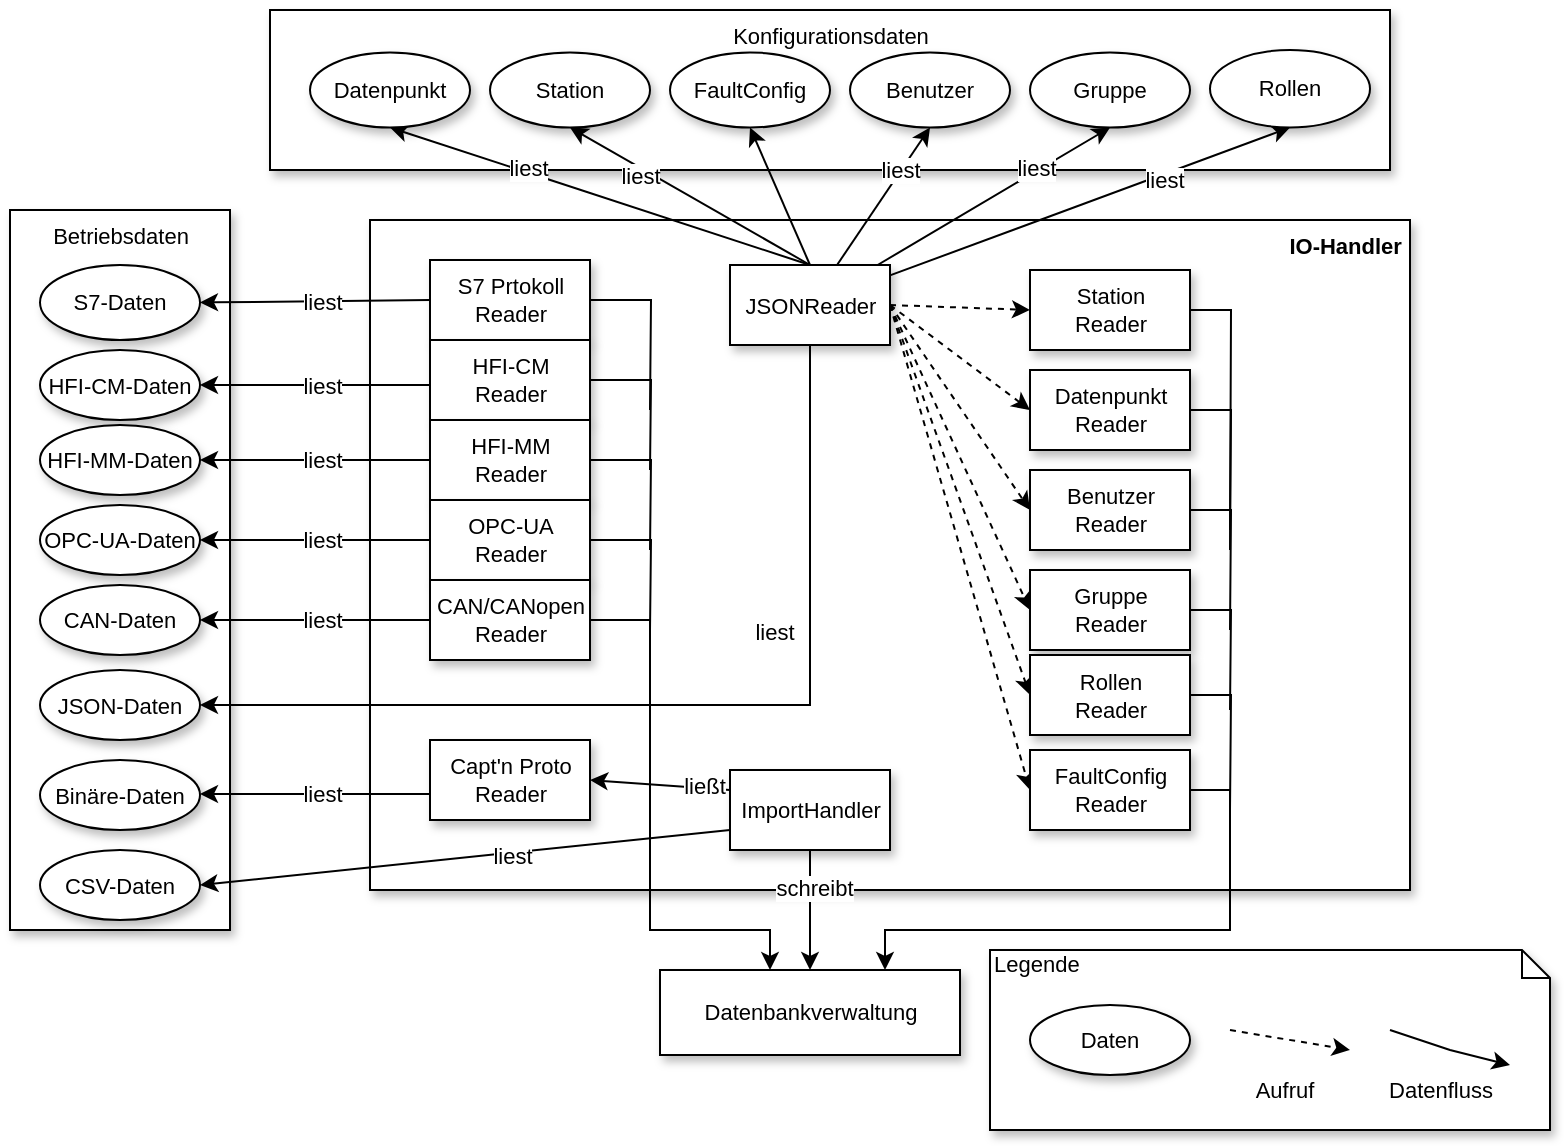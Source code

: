 <mxfile version="12.9.3" type="device"><diagram id="gGS0EcKA_PiiXpzGVIpx" name="Page-1"><mxGraphModel dx="925" dy="1768" grid="1" gridSize="10" guides="1" tooltips="1" connect="1" arrows="1" fold="1" page="1" pageScale="1" pageWidth="827" pageHeight="1169" math="0" shadow="0"><root><mxCell id="0"/><mxCell id="1" parent="0"/><mxCell id="ZG7Kt78gA4XBBryK7ZXF-133" value="Konfigurationsdaten" style="html=1;rounded=0;shadow=1;gradientColor=none;fontSize=11;align=center;verticalAlign=top;" vertex="1" parent="1"><mxGeometry x="280" y="-20" width="560" height="80" as="geometry"/></mxCell><mxCell id="ZG7Kt78gA4XBBryK7ZXF-105" value="Betriebsdaten" style="html=1;rounded=0;shadow=1;gradientColor=none;fontSize=11;align=center;verticalAlign=top;" vertex="1" parent="1"><mxGeometry x="150" y="80" width="110" height="360" as="geometry"/></mxCell><mxCell id="ZG7Kt78gA4XBBryK7ZXF-94" value="&lt;div align=&quot;right&quot;&gt;&lt;b&gt;IO-Handler&amp;nbsp; &lt;br&gt;&lt;/b&gt;&lt;/div&gt;" style="html=1;fontSize=11;align=right;verticalAlign=top;gradientColor=none;rounded=0;shadow=1;" vertex="1" parent="1"><mxGeometry x="330" y="85" width="520" height="335" as="geometry"/></mxCell><mxCell id="ZG7Kt78gA4XBBryK7ZXF-104" style="edgeStyle=none;rounded=0;orthogonalLoop=1;jettySize=auto;html=1;exitX=0;exitY=0.5;exitDx=0;exitDy=0;startArrow=none;startFill=0;endArrow=classic;endFill=1;fontSize=11;entryX=1;entryY=0.5;entryDx=0;entryDy=0;" edge="1" parent="1" source="ZG7Kt78gA4XBBryK7ZXF-95" target="ZG7Kt78gA4XBBryK7ZXF-106"><mxGeometry relative="1" as="geometry"><mxPoint x="260" y="125" as="targetPoint"/></mxGeometry></mxCell><mxCell id="ZG7Kt78gA4XBBryK7ZXF-107" value="liest" style="text;html=1;align=center;verticalAlign=middle;resizable=0;points=[];labelBackgroundColor=#ffffff;fontSize=11;" vertex="1" connectable="0" parent="ZG7Kt78gA4XBBryK7ZXF-104"><mxGeometry x="-0.4" y="2" relative="1" as="geometry"><mxPoint x="-20" y="-2" as="offset"/></mxGeometry></mxCell><mxCell id="ZG7Kt78gA4XBBryK7ZXF-203" style="edgeStyle=orthogonalEdgeStyle;rounded=0;orthogonalLoop=1;jettySize=auto;html=1;exitX=1;exitY=0.5;exitDx=0;exitDy=0;startArrow=none;startFill=0;endArrow=none;endFill=0;fontSize=11;" edge="1" parent="1" source="ZG7Kt78gA4XBBryK7ZXF-95"><mxGeometry relative="1" as="geometry"><mxPoint x="470" y="180" as="targetPoint"/></mxGeometry></mxCell><mxCell id="ZG7Kt78gA4XBBryK7ZXF-95" value="&lt;div&gt;S7 Prtokoll&lt;/div&gt;&lt;div&gt;Reader&lt;/div&gt;" style="html=1;rounded=0;shadow=1;gradientColor=none;fontSize=11;align=center;" vertex="1" parent="1"><mxGeometry x="360" y="105" width="80" height="40" as="geometry"/></mxCell><mxCell id="ZG7Kt78gA4XBBryK7ZXF-202" style="edgeStyle=orthogonalEdgeStyle;rounded=0;orthogonalLoop=1;jettySize=auto;html=1;exitX=1;exitY=0.5;exitDx=0;exitDy=0;startArrow=none;startFill=0;endArrow=none;endFill=0;fontSize=11;" edge="1" parent="1" source="ZG7Kt78gA4XBBryK7ZXF-96"><mxGeometry relative="1" as="geometry"><mxPoint x="470" y="210" as="targetPoint"/></mxGeometry></mxCell><mxCell id="ZG7Kt78gA4XBBryK7ZXF-96" value="&lt;div&gt;HFI-CM&lt;br&gt;&lt;/div&gt;&lt;div&gt;Reader&lt;/div&gt;" style="html=1;rounded=0;shadow=1;gradientColor=none;fontSize=11;align=center;" vertex="1" parent="1"><mxGeometry x="360" y="145" width="80" height="40" as="geometry"/></mxCell><mxCell id="ZG7Kt78gA4XBBryK7ZXF-201" style="edgeStyle=orthogonalEdgeStyle;rounded=0;orthogonalLoop=1;jettySize=auto;html=1;exitX=1;exitY=0.5;exitDx=0;exitDy=0;startArrow=none;startFill=0;endArrow=none;endFill=0;fontSize=11;" edge="1" parent="1" source="ZG7Kt78gA4XBBryK7ZXF-97"><mxGeometry relative="1" as="geometry"><mxPoint x="470" y="250" as="targetPoint"/></mxGeometry></mxCell><mxCell id="ZG7Kt78gA4XBBryK7ZXF-97" value="&lt;div&gt;HFI-MM&lt;/div&gt;&lt;div&gt;Reader&lt;/div&gt;" style="html=1;rounded=0;shadow=1;gradientColor=none;fontSize=11;align=center;" vertex="1" parent="1"><mxGeometry x="360" y="185" width="80" height="40" as="geometry"/></mxCell><mxCell id="ZG7Kt78gA4XBBryK7ZXF-200" style="edgeStyle=orthogonalEdgeStyle;rounded=0;orthogonalLoop=1;jettySize=auto;html=1;exitX=1;exitY=0.5;exitDx=0;exitDy=0;startArrow=none;startFill=0;endArrow=none;endFill=0;fontSize=11;" edge="1" parent="1" source="ZG7Kt78gA4XBBryK7ZXF-98"><mxGeometry relative="1" as="geometry"><mxPoint x="470" y="290" as="targetPoint"/></mxGeometry></mxCell><mxCell id="ZG7Kt78gA4XBBryK7ZXF-98" value="&lt;div&gt;OPC-UA&lt;/div&gt;&lt;div&gt;Reader&lt;/div&gt;" style="html=1;rounded=0;shadow=1;gradientColor=none;fontSize=11;align=center;" vertex="1" parent="1"><mxGeometry x="360" y="225" width="80" height="40" as="geometry"/></mxCell><mxCell id="ZG7Kt78gA4XBBryK7ZXF-167" style="edgeStyle=orthogonalEdgeStyle;rounded=0;orthogonalLoop=1;jettySize=auto;html=1;exitX=1;exitY=0.5;exitDx=0;exitDy=0;startArrow=none;startFill=0;endArrow=classic;endFill=1;fontSize=11;" edge="1" parent="1" source="ZG7Kt78gA4XBBryK7ZXF-99"><mxGeometry relative="1" as="geometry"><mxPoint x="530" y="460" as="targetPoint"/><Array as="points"><mxPoint x="470" y="285"/><mxPoint x="470" y="440"/><mxPoint x="530" y="440"/></Array></mxGeometry></mxCell><mxCell id="ZG7Kt78gA4XBBryK7ZXF-99" value="&lt;div&gt;CAN/CANopen&lt;/div&gt;&lt;div&gt;Reader&lt;/div&gt;" style="html=1;rounded=0;shadow=1;gradientColor=none;fontSize=11;align=center;" vertex="1" parent="1"><mxGeometry x="360" y="265" width="80" height="40" as="geometry"/></mxCell><mxCell id="ZG7Kt78gA4XBBryK7ZXF-106" value="S7-Daten" style="ellipse;whiteSpace=wrap;html=1;rounded=0;shadow=1;gradientColor=none;fontSize=11;align=center;" vertex="1" parent="1"><mxGeometry x="165" y="107.5" width="80" height="37.5" as="geometry"/></mxCell><mxCell id="ZG7Kt78gA4XBBryK7ZXF-111" style="edgeStyle=none;rounded=0;orthogonalLoop=1;jettySize=auto;html=1;exitX=0;exitY=0.5;exitDx=0;exitDy=0;startArrow=none;startFill=0;endArrow=classic;endFill=1;fontSize=11;entryX=1;entryY=0.5;entryDx=0;entryDy=0;" edge="1" parent="1" target="ZG7Kt78gA4XBBryK7ZXF-113"><mxGeometry relative="1" as="geometry"><mxPoint x="260" y="167.5" as="targetPoint"/><mxPoint x="360" y="167.5" as="sourcePoint"/></mxGeometry></mxCell><mxCell id="ZG7Kt78gA4XBBryK7ZXF-112" value="liest" style="text;html=1;align=center;verticalAlign=middle;resizable=0;points=[];labelBackgroundColor=#ffffff;fontSize=11;" vertex="1" connectable="0" parent="ZG7Kt78gA4XBBryK7ZXF-111"><mxGeometry x="-0.4" y="2" relative="1" as="geometry"><mxPoint x="-20" y="-2" as="offset"/></mxGeometry></mxCell><mxCell id="ZG7Kt78gA4XBBryK7ZXF-113" value="HFI-CM-Daten" style="ellipse;whiteSpace=wrap;html=1;rounded=0;shadow=1;gradientColor=none;fontSize=11;align=center;" vertex="1" parent="1"><mxGeometry x="165" y="150" width="80" height="35" as="geometry"/></mxCell><mxCell id="ZG7Kt78gA4XBBryK7ZXF-114" style="edgeStyle=none;rounded=0;orthogonalLoop=1;jettySize=auto;html=1;exitX=0;exitY=0.5;exitDx=0;exitDy=0;startArrow=none;startFill=0;endArrow=classic;endFill=1;fontSize=11;entryX=1;entryY=0.5;entryDx=0;entryDy=0;" edge="1" parent="1" target="ZG7Kt78gA4XBBryK7ZXF-116"><mxGeometry relative="1" as="geometry"><mxPoint x="260" y="205" as="targetPoint"/><mxPoint x="360" y="205" as="sourcePoint"/></mxGeometry></mxCell><mxCell id="ZG7Kt78gA4XBBryK7ZXF-115" value="liest" style="text;html=1;align=center;verticalAlign=middle;resizable=0;points=[];labelBackgroundColor=#ffffff;fontSize=11;" vertex="1" connectable="0" parent="ZG7Kt78gA4XBBryK7ZXF-114"><mxGeometry x="-0.4" y="2" relative="1" as="geometry"><mxPoint x="-20" y="-2" as="offset"/></mxGeometry></mxCell><mxCell id="ZG7Kt78gA4XBBryK7ZXF-116" value="HFI-MM-Daten" style="ellipse;whiteSpace=wrap;html=1;rounded=0;shadow=1;gradientColor=none;fontSize=11;align=center;" vertex="1" parent="1"><mxGeometry x="165" y="187.5" width="80" height="35" as="geometry"/></mxCell><mxCell id="ZG7Kt78gA4XBBryK7ZXF-117" style="edgeStyle=none;rounded=0;orthogonalLoop=1;jettySize=auto;html=1;exitX=0;exitY=0.5;exitDx=0;exitDy=0;startArrow=none;startFill=0;endArrow=classic;endFill=1;fontSize=11;entryX=1;entryY=0.5;entryDx=0;entryDy=0;" edge="1" parent="1" target="ZG7Kt78gA4XBBryK7ZXF-119"><mxGeometry relative="1" as="geometry"><mxPoint x="260" y="245" as="targetPoint"/><mxPoint x="360" y="245" as="sourcePoint"/></mxGeometry></mxCell><mxCell id="ZG7Kt78gA4XBBryK7ZXF-118" value="liest" style="text;html=1;align=center;verticalAlign=middle;resizable=0;points=[];labelBackgroundColor=#ffffff;fontSize=11;" vertex="1" connectable="0" parent="ZG7Kt78gA4XBBryK7ZXF-117"><mxGeometry x="-0.4" y="2" relative="1" as="geometry"><mxPoint x="-20" y="-2" as="offset"/></mxGeometry></mxCell><mxCell id="ZG7Kt78gA4XBBryK7ZXF-119" value="OPC-UA-Daten" style="ellipse;whiteSpace=wrap;html=1;rounded=0;shadow=1;gradientColor=none;fontSize=11;align=center;" vertex="1" parent="1"><mxGeometry x="165" y="227.5" width="80" height="35" as="geometry"/></mxCell><mxCell id="ZG7Kt78gA4XBBryK7ZXF-120" style="edgeStyle=none;rounded=0;orthogonalLoop=1;jettySize=auto;html=1;exitX=0;exitY=0.5;exitDx=0;exitDy=0;startArrow=none;startFill=0;endArrow=classic;endFill=1;fontSize=11;entryX=1;entryY=0.5;entryDx=0;entryDy=0;" edge="1" parent="1" target="ZG7Kt78gA4XBBryK7ZXF-122"><mxGeometry relative="1" as="geometry"><mxPoint x="260" y="285" as="targetPoint"/><mxPoint x="360" y="285" as="sourcePoint"/></mxGeometry></mxCell><mxCell id="ZG7Kt78gA4XBBryK7ZXF-121" value="liest" style="text;html=1;align=center;verticalAlign=middle;resizable=0;points=[];labelBackgroundColor=#ffffff;fontSize=11;" vertex="1" connectable="0" parent="ZG7Kt78gA4XBBryK7ZXF-120"><mxGeometry x="-0.4" y="2" relative="1" as="geometry"><mxPoint x="-20" y="-2" as="offset"/></mxGeometry></mxCell><mxCell id="ZG7Kt78gA4XBBryK7ZXF-122" value="CAN-Daten" style="ellipse;whiteSpace=wrap;html=1;rounded=0;shadow=1;gradientColor=none;fontSize=11;align=center;" vertex="1" parent="1"><mxGeometry x="165" y="267.5" width="80" height="35" as="geometry"/></mxCell><mxCell id="ZG7Kt78gA4XBBryK7ZXF-123" style="edgeStyle=orthogonalEdgeStyle;rounded=0;orthogonalLoop=1;jettySize=auto;html=1;exitX=0.5;exitY=1;exitDx=0;exitDy=0;startArrow=none;startFill=0;endArrow=classic;endFill=1;fontSize=11;entryX=1;entryY=0.5;entryDx=0;entryDy=0;" edge="1" parent="1" target="ZG7Kt78gA4XBBryK7ZXF-125" source="ZG7Kt78gA4XBBryK7ZXF-129"><mxGeometry relative="1" as="geometry"><mxPoint x="260" y="327.5" as="targetPoint"/><mxPoint x="360" y="327.5" as="sourcePoint"/><Array as="points"><mxPoint x="550" y="328"/></Array></mxGeometry></mxCell><mxCell id="ZG7Kt78gA4XBBryK7ZXF-124" value="liest" style="text;html=1;align=center;verticalAlign=middle;resizable=0;points=[];labelBackgroundColor=#ffffff;fontSize=11;" vertex="1" connectable="0" parent="ZG7Kt78gA4XBBryK7ZXF-123"><mxGeometry x="-0.4" y="2" relative="1" as="geometry"><mxPoint x="-20" y="-2" as="offset"/></mxGeometry></mxCell><mxCell id="ZG7Kt78gA4XBBryK7ZXF-125" value="JSON-Daten" style="ellipse;whiteSpace=wrap;html=1;rounded=0;shadow=1;gradientColor=none;fontSize=11;align=center;" vertex="1" parent="1"><mxGeometry x="165" y="310" width="80" height="35" as="geometry"/></mxCell><mxCell id="ZG7Kt78gA4XBBryK7ZXF-128" value="Binäre-Daten" style="ellipse;whiteSpace=wrap;html=1;rounded=0;shadow=1;gradientColor=none;fontSize=11;align=center;" vertex="1" parent="1"><mxGeometry x="165" y="355" width="80" height="35" as="geometry"/></mxCell><mxCell id="ZG7Kt78gA4XBBryK7ZXF-151" style="edgeStyle=none;rounded=0;orthogonalLoop=1;jettySize=auto;html=1;exitX=0.5;exitY=0;exitDx=0;exitDy=0;entryX=0.5;entryY=1;entryDx=0;entryDy=0;startArrow=none;startFill=0;endArrow=classic;endFill=1;fontSize=11;" edge="1" parent="1" source="ZG7Kt78gA4XBBryK7ZXF-129" target="ZG7Kt78gA4XBBryK7ZXF-134"><mxGeometry relative="1" as="geometry"/></mxCell><mxCell id="ZG7Kt78gA4XBBryK7ZXF-157" value="liest" style="text;html=1;align=center;verticalAlign=middle;resizable=0;points=[];labelBackgroundColor=#ffffff;fontSize=11;" vertex="1" connectable="0" parent="ZG7Kt78gA4XBBryK7ZXF-151"><mxGeometry x="0.348" y="-2" relative="1" as="geometry"><mxPoint as="offset"/></mxGeometry></mxCell><mxCell id="ZG7Kt78gA4XBBryK7ZXF-152" style="rounded=0;orthogonalLoop=1;jettySize=auto;html=1;entryX=0.5;entryY=1;entryDx=0;entryDy=0;startArrow=none;startFill=0;endArrow=classic;endFill=1;fontSize=11;exitX=0.5;exitY=0;exitDx=0;exitDy=0;" edge="1" parent="1" source="ZG7Kt78gA4XBBryK7ZXF-129" target="ZG7Kt78gA4XBBryK7ZXF-135"><mxGeometry relative="1" as="geometry"><mxPoint x="520" y="170" as="sourcePoint"/></mxGeometry></mxCell><mxCell id="ZG7Kt78gA4XBBryK7ZXF-158" value="liest" style="text;html=1;align=center;verticalAlign=middle;resizable=0;points=[];labelBackgroundColor=#ffffff;fontSize=11;" vertex="1" connectable="0" parent="ZG7Kt78gA4XBBryK7ZXF-152"><mxGeometry x="0.387" y="3" relative="1" as="geometry"><mxPoint as="offset"/></mxGeometry></mxCell><mxCell id="ZG7Kt78gA4XBBryK7ZXF-154" style="edgeStyle=none;rounded=0;orthogonalLoop=1;jettySize=auto;html=1;entryX=0.5;entryY=1;entryDx=0;entryDy=0;startArrow=none;startFill=0;endArrow=classic;endFill=1;fontSize=11;" edge="1" parent="1" source="ZG7Kt78gA4XBBryK7ZXF-129" target="ZG7Kt78gA4XBBryK7ZXF-137"><mxGeometry relative="1" as="geometry"/></mxCell><mxCell id="ZG7Kt78gA4XBBryK7ZXF-160" value="liest" style="text;html=1;align=center;verticalAlign=middle;resizable=0;points=[];labelBackgroundColor=#ffffff;fontSize=11;" vertex="1" connectable="0" parent="ZG7Kt78gA4XBBryK7ZXF-154"><mxGeometry x="0.383" y="1" relative="1" as="geometry"><mxPoint as="offset"/></mxGeometry></mxCell><mxCell id="ZG7Kt78gA4XBBryK7ZXF-155" style="edgeStyle=none;rounded=0;orthogonalLoop=1;jettySize=auto;html=1;entryX=0.5;entryY=1;entryDx=0;entryDy=0;startArrow=none;startFill=0;endArrow=classic;endFill=1;fontSize=11;" edge="1" parent="1" source="ZG7Kt78gA4XBBryK7ZXF-129" target="ZG7Kt78gA4XBBryK7ZXF-138"><mxGeometry relative="1" as="geometry"/></mxCell><mxCell id="ZG7Kt78gA4XBBryK7ZXF-161" value="liest" style="text;html=1;align=center;verticalAlign=middle;resizable=0;points=[];labelBackgroundColor=#ffffff;fontSize=11;" vertex="1" connectable="0" parent="ZG7Kt78gA4XBBryK7ZXF-155"><mxGeometry x="0.374" y="2" relative="1" as="geometry"><mxPoint as="offset"/></mxGeometry></mxCell><mxCell id="ZG7Kt78gA4XBBryK7ZXF-156" style="edgeStyle=none;rounded=0;orthogonalLoop=1;jettySize=auto;html=1;entryX=0.5;entryY=1;entryDx=0;entryDy=0;startArrow=none;startFill=0;endArrow=classic;endFill=1;fontSize=11;" edge="1" parent="1" source="ZG7Kt78gA4XBBryK7ZXF-129" target="ZG7Kt78gA4XBBryK7ZXF-139"><mxGeometry relative="1" as="geometry"/></mxCell><mxCell id="ZG7Kt78gA4XBBryK7ZXF-162" value="liest" style="text;html=1;align=center;verticalAlign=middle;resizable=0;points=[];labelBackgroundColor=#ffffff;fontSize=11;" vertex="1" connectable="0" parent="ZG7Kt78gA4XBBryK7ZXF-156"><mxGeometry x="0.358" y="-3" relative="1" as="geometry"><mxPoint as="offset"/></mxGeometry></mxCell><mxCell id="ZG7Kt78gA4XBBryK7ZXF-176" style="edgeStyle=none;rounded=0;orthogonalLoop=1;jettySize=auto;html=1;exitX=0.5;exitY=0;exitDx=0;exitDy=0;entryX=0.5;entryY=1;entryDx=0;entryDy=0;startArrow=none;startFill=0;endArrow=classic;endFill=1;fontSize=11;" edge="1" parent="1" source="ZG7Kt78gA4XBBryK7ZXF-129" target="ZG7Kt78gA4XBBryK7ZXF-175"><mxGeometry relative="1" as="geometry"/></mxCell><mxCell id="ZG7Kt78gA4XBBryK7ZXF-178" style="edgeStyle=none;rounded=0;orthogonalLoop=1;jettySize=auto;html=1;exitX=1;exitY=0.5;exitDx=0;exitDy=0;entryX=0;entryY=0.5;entryDx=0;entryDy=0;startArrow=none;startFill=0;endArrow=classic;endFill=1;fontSize=11;dashed=1;" edge="1" parent="1" source="ZG7Kt78gA4XBBryK7ZXF-129" target="ZG7Kt78gA4XBBryK7ZXF-171"><mxGeometry relative="1" as="geometry"/></mxCell><mxCell id="ZG7Kt78gA4XBBryK7ZXF-179" style="edgeStyle=none;rounded=0;orthogonalLoop=1;jettySize=auto;html=1;exitX=1;exitY=0.5;exitDx=0;exitDy=0;entryX=0;entryY=0.5;entryDx=0;entryDy=0;dashed=1;startArrow=none;startFill=0;endArrow=classic;endFill=1;fontSize=11;" edge="1" parent="1" source="ZG7Kt78gA4XBBryK7ZXF-129" target="ZG7Kt78gA4XBBryK7ZXF-169"><mxGeometry relative="1" as="geometry"/></mxCell><mxCell id="ZG7Kt78gA4XBBryK7ZXF-182" style="edgeStyle=none;rounded=0;orthogonalLoop=1;jettySize=auto;html=1;exitX=1;exitY=0.5;exitDx=0;exitDy=0;entryX=0;entryY=0.5;entryDx=0;entryDy=0;dashed=1;startArrow=none;startFill=0;endArrow=classic;endFill=1;fontSize=11;" edge="1" parent="1" source="ZG7Kt78gA4XBBryK7ZXF-129" target="ZG7Kt78gA4XBBryK7ZXF-170"><mxGeometry relative="1" as="geometry"/></mxCell><mxCell id="ZG7Kt78gA4XBBryK7ZXF-183" style="edgeStyle=none;rounded=0;orthogonalLoop=1;jettySize=auto;html=1;exitX=1;exitY=0.5;exitDx=0;exitDy=0;entryX=0;entryY=0.5;entryDx=0;entryDy=0;dashed=1;startArrow=none;startFill=0;endArrow=classic;endFill=1;fontSize=11;" edge="1" parent="1" source="ZG7Kt78gA4XBBryK7ZXF-129" target="ZG7Kt78gA4XBBryK7ZXF-172"><mxGeometry relative="1" as="geometry"/></mxCell><mxCell id="ZG7Kt78gA4XBBryK7ZXF-184" style="edgeStyle=none;rounded=0;orthogonalLoop=1;jettySize=auto;html=1;exitX=1;exitY=0.5;exitDx=0;exitDy=0;entryX=0;entryY=0.5;entryDx=0;entryDy=0;dashed=1;startArrow=none;startFill=0;endArrow=classic;endFill=1;fontSize=11;" edge="1" parent="1" source="ZG7Kt78gA4XBBryK7ZXF-129" target="ZG7Kt78gA4XBBryK7ZXF-173"><mxGeometry relative="1" as="geometry"/></mxCell><mxCell id="ZG7Kt78gA4XBBryK7ZXF-185" style="edgeStyle=none;rounded=0;orthogonalLoop=1;jettySize=auto;html=1;exitX=1;exitY=0.5;exitDx=0;exitDy=0;entryX=0;entryY=0.5;entryDx=0;entryDy=0;dashed=1;startArrow=none;startFill=0;endArrow=classic;endFill=1;fontSize=11;" edge="1" parent="1" source="ZG7Kt78gA4XBBryK7ZXF-129" target="ZG7Kt78gA4XBBryK7ZXF-174"><mxGeometry relative="1" as="geometry"/></mxCell><mxCell id="ZG7Kt78gA4XBBryK7ZXF-129" value="JSONReader" style="html=1;rounded=0;shadow=1;gradientColor=none;fontSize=11;align=center;" vertex="1" parent="1"><mxGeometry x="510" y="107.5" width="80" height="40" as="geometry"/></mxCell><mxCell id="ZG7Kt78gA4XBBryK7ZXF-130" value="&lt;div&gt;Capt'n Proto&lt;/div&gt;&lt;div&gt;Reader&lt;br&gt;&lt;/div&gt;" style="html=1;rounded=0;shadow=1;gradientColor=none;fontSize=11;align=center;" vertex="1" parent="1"><mxGeometry x="360" y="345" width="80" height="40" as="geometry"/></mxCell><mxCell id="ZG7Kt78gA4XBBryK7ZXF-131" style="edgeStyle=none;rounded=0;orthogonalLoop=1;jettySize=auto;html=1;exitX=0;exitY=0.5;exitDx=0;exitDy=0;startArrow=none;startFill=0;endArrow=classic;endFill=1;fontSize=11;entryX=1;entryY=0.5;entryDx=0;entryDy=0;" edge="1" parent="1"><mxGeometry relative="1" as="geometry"><mxPoint x="245" y="372" as="targetPoint"/><mxPoint x="360" y="372" as="sourcePoint"/></mxGeometry></mxCell><mxCell id="ZG7Kt78gA4XBBryK7ZXF-132" value="liest" style="text;html=1;align=center;verticalAlign=middle;resizable=0;points=[];labelBackgroundColor=#ffffff;fontSize=11;" vertex="1" connectable="0" parent="ZG7Kt78gA4XBBryK7ZXF-131"><mxGeometry x="-0.4" y="2" relative="1" as="geometry"><mxPoint x="-20" y="-2" as="offset"/></mxGeometry></mxCell><mxCell id="ZG7Kt78gA4XBBryK7ZXF-134" value="Datenpunkt" style="ellipse;whiteSpace=wrap;html=1;rounded=0;shadow=1;gradientColor=none;fontSize=11;align=center;" vertex="1" parent="1"><mxGeometry x="300" y="1.25" width="80" height="37.5" as="geometry"/></mxCell><mxCell id="ZG7Kt78gA4XBBryK7ZXF-135" value="Station" style="ellipse;whiteSpace=wrap;html=1;rounded=0;shadow=1;gradientColor=none;fontSize=11;align=center;" vertex="1" parent="1"><mxGeometry x="390" y="1.25" width="80" height="37.5" as="geometry"/></mxCell><mxCell id="ZG7Kt78gA4XBBryK7ZXF-137" value="Benutzer" style="ellipse;whiteSpace=wrap;html=1;rounded=0;shadow=1;gradientColor=none;fontSize=11;align=center;" vertex="1" parent="1"><mxGeometry x="570" y="1.25" width="80" height="37.5" as="geometry"/></mxCell><mxCell id="ZG7Kt78gA4XBBryK7ZXF-138" value="Gruppe" style="ellipse;whiteSpace=wrap;html=1;rounded=0;shadow=1;gradientColor=none;fontSize=11;align=center;" vertex="1" parent="1"><mxGeometry x="660" y="1.25" width="80" height="37.5" as="geometry"/></mxCell><mxCell id="ZG7Kt78gA4XBBryK7ZXF-139" value="Rollen" style="ellipse;whiteSpace=wrap;html=1;rounded=0;shadow=1;gradientColor=none;fontSize=11;align=center;" vertex="1" parent="1"><mxGeometry x="750" width="80" height="38.75" as="geometry"/></mxCell><mxCell id="ZG7Kt78gA4XBBryK7ZXF-142" style="edgeStyle=none;rounded=0;orthogonalLoop=1;jettySize=auto;html=1;exitX=0.5;exitY=1;exitDx=0;exitDy=0;entryX=0.5;entryY=0;entryDx=0;entryDy=0;startArrow=none;startFill=0;endArrow=classic;endFill=1;fontSize=11;" edge="1" parent="1" source="ZG7Kt78gA4XBBryK7ZXF-140" target="ZG7Kt78gA4XBBryK7ZXF-141"><mxGeometry relative="1" as="geometry"/></mxCell><mxCell id="ZG7Kt78gA4XBBryK7ZXF-143" value="schreibt" style="text;html=1;align=center;verticalAlign=middle;resizable=0;points=[];labelBackgroundColor=#ffffff;fontSize=11;" vertex="1" connectable="0" parent="ZG7Kt78gA4XBBryK7ZXF-142"><mxGeometry x="-0.361" y="2" relative="1" as="geometry"><mxPoint as="offset"/></mxGeometry></mxCell><mxCell id="ZG7Kt78gA4XBBryK7ZXF-144" style="edgeStyle=none;rounded=0;orthogonalLoop=1;jettySize=auto;html=1;exitX=0;exitY=0.25;exitDx=0;exitDy=0;entryX=1;entryY=0.5;entryDx=0;entryDy=0;startArrow=none;startFill=0;endArrow=classic;endFill=1;fontSize=11;" edge="1" parent="1" source="ZG7Kt78gA4XBBryK7ZXF-140" target="ZG7Kt78gA4XBBryK7ZXF-130"><mxGeometry relative="1" as="geometry"/></mxCell><mxCell id="ZG7Kt78gA4XBBryK7ZXF-145" value="ließt" style="text;html=1;align=center;verticalAlign=middle;resizable=0;points=[];labelBackgroundColor=#ffffff;fontSize=11;" vertex="1" connectable="0" parent="ZG7Kt78gA4XBBryK7ZXF-144"><mxGeometry x="-0.221" y="1" relative="1" as="geometry"><mxPoint x="14" y="-1" as="offset"/></mxGeometry></mxCell><mxCell id="ZG7Kt78gA4XBBryK7ZXF-150" style="edgeStyle=none;rounded=0;orthogonalLoop=1;jettySize=auto;html=1;exitX=0;exitY=0.75;exitDx=0;exitDy=0;entryX=1;entryY=0.5;entryDx=0;entryDy=0;startArrow=none;startFill=0;endArrow=classic;endFill=1;fontSize=11;" edge="1" parent="1" source="ZG7Kt78gA4XBBryK7ZXF-140" target="ZG7Kt78gA4XBBryK7ZXF-148"><mxGeometry relative="1" as="geometry"/></mxCell><mxCell id="ZG7Kt78gA4XBBryK7ZXF-168" value="liest" style="text;html=1;align=center;verticalAlign=middle;resizable=0;points=[];labelBackgroundColor=#ffffff;fontSize=11;" vertex="1" connectable="0" parent="ZG7Kt78gA4XBBryK7ZXF-150"><mxGeometry x="-0.175" y="1" relative="1" as="geometry"><mxPoint as="offset"/></mxGeometry></mxCell><mxCell id="ZG7Kt78gA4XBBryK7ZXF-140" value="ImportHandler" style="html=1;rounded=0;shadow=1;gradientColor=none;fontSize=11;align=center;" vertex="1" parent="1"><mxGeometry x="510" y="360" width="80" height="40" as="geometry"/></mxCell><mxCell id="ZG7Kt78gA4XBBryK7ZXF-141" value="Datenbankverwaltung" style="html=1;fontSize=11;align=center;verticalAlign=middle;gradientColor=none;rounded=0;shadow=1;" vertex="1" parent="1"><mxGeometry x="475" y="460" width="150" height="42.5" as="geometry"/></mxCell><mxCell id="ZG7Kt78gA4XBBryK7ZXF-148" value="CSV-Daten" style="ellipse;whiteSpace=wrap;html=1;rounded=0;shadow=1;gradientColor=none;fontSize=11;align=center;" vertex="1" parent="1"><mxGeometry x="165" y="400" width="80" height="35" as="geometry"/></mxCell><mxCell id="ZG7Kt78gA4XBBryK7ZXF-191" style="edgeStyle=orthogonalEdgeStyle;rounded=0;orthogonalLoop=1;jettySize=auto;html=1;exitX=1;exitY=0.5;exitDx=0;exitDy=0;startArrow=none;startFill=0;endArrow=none;endFill=0;fontSize=11;" edge="1" parent="1" source="ZG7Kt78gA4XBBryK7ZXF-169"><mxGeometry relative="1" as="geometry"><mxPoint x="760" y="240" as="targetPoint"/></mxGeometry></mxCell><mxCell id="ZG7Kt78gA4XBBryK7ZXF-169" value="&lt;div&gt;Datenpunkt&lt;/div&gt;&lt;div&gt;Reader&lt;/div&gt;" style="html=1;rounded=0;shadow=1;gradientColor=none;fontSize=11;align=center;" vertex="1" parent="1"><mxGeometry x="660" y="160" width="80" height="40" as="geometry"/></mxCell><mxCell id="ZG7Kt78gA4XBBryK7ZXF-190" style="edgeStyle=orthogonalEdgeStyle;rounded=0;orthogonalLoop=1;jettySize=auto;html=1;exitX=1;exitY=0.5;exitDx=0;exitDy=0;startArrow=none;startFill=0;endArrow=none;endFill=0;fontSize=11;" edge="1" parent="1" source="ZG7Kt78gA4XBBryK7ZXF-170"><mxGeometry relative="1" as="geometry"><mxPoint x="760" y="290" as="targetPoint"/></mxGeometry></mxCell><mxCell id="ZG7Kt78gA4XBBryK7ZXF-170" value="&lt;div&gt;Benutzer&lt;/div&gt;&lt;div&gt;Reader&lt;/div&gt;" style="html=1;rounded=0;shadow=1;gradientColor=none;fontSize=11;align=center;" vertex="1" parent="1"><mxGeometry x="660" y="210" width="80" height="40" as="geometry"/></mxCell><mxCell id="ZG7Kt78gA4XBBryK7ZXF-192" style="edgeStyle=orthogonalEdgeStyle;rounded=0;orthogonalLoop=1;jettySize=auto;html=1;exitX=1;exitY=0.5;exitDx=0;exitDy=0;startArrow=none;startFill=0;endArrow=none;endFill=0;fontSize=11;" edge="1" parent="1" source="ZG7Kt78gA4XBBryK7ZXF-171"><mxGeometry relative="1" as="geometry"><mxPoint x="760" y="250" as="targetPoint"/></mxGeometry></mxCell><mxCell id="ZG7Kt78gA4XBBryK7ZXF-171" value="&lt;div&gt;Station&lt;/div&gt;&lt;div&gt;Reader&lt;/div&gt;" style="html=1;rounded=0;shadow=1;gradientColor=none;fontSize=11;align=center;" vertex="1" parent="1"><mxGeometry x="660" y="110" width="80" height="40" as="geometry"/></mxCell><mxCell id="ZG7Kt78gA4XBBryK7ZXF-189" style="edgeStyle=orthogonalEdgeStyle;rounded=0;orthogonalLoop=1;jettySize=auto;html=1;exitX=1;exitY=0.5;exitDx=0;exitDy=0;startArrow=none;startFill=0;endArrow=none;endFill=0;fontSize=11;" edge="1" parent="1" source="ZG7Kt78gA4XBBryK7ZXF-172"><mxGeometry relative="1" as="geometry"><mxPoint x="760" y="330" as="targetPoint"/></mxGeometry></mxCell><mxCell id="ZG7Kt78gA4XBBryK7ZXF-172" value="&lt;div&gt;Gruppe&lt;/div&gt;&lt;div&gt;Reader&lt;/div&gt;" style="html=1;rounded=0;shadow=1;gradientColor=none;fontSize=11;align=center;" vertex="1" parent="1"><mxGeometry x="660" y="260" width="80" height="40" as="geometry"/></mxCell><mxCell id="ZG7Kt78gA4XBBryK7ZXF-193" style="edgeStyle=orthogonalEdgeStyle;rounded=0;orthogonalLoop=1;jettySize=auto;html=1;exitX=1;exitY=0.5;exitDx=0;exitDy=0;startArrow=none;startFill=0;endArrow=none;endFill=0;fontSize=11;" edge="1" parent="1" source="ZG7Kt78gA4XBBryK7ZXF-173"><mxGeometry relative="1" as="geometry"><mxPoint x="760" y="380" as="targetPoint"/></mxGeometry></mxCell><mxCell id="ZG7Kt78gA4XBBryK7ZXF-173" value="&lt;div&gt;Rollen&lt;/div&gt;&lt;div&gt;Reader&lt;/div&gt;" style="html=1;rounded=0;shadow=1;gradientColor=none;fontSize=11;align=center;" vertex="1" parent="1"><mxGeometry x="660" y="302.5" width="80" height="40" as="geometry"/></mxCell><mxCell id="ZG7Kt78gA4XBBryK7ZXF-186" style="edgeStyle=orthogonalEdgeStyle;rounded=0;orthogonalLoop=1;jettySize=auto;html=1;exitX=1;exitY=0.5;exitDx=0;exitDy=0;startArrow=none;startFill=0;endArrow=classic;endFill=1;fontSize=11;entryX=0.75;entryY=0;entryDx=0;entryDy=0;" edge="1" parent="1" source="ZG7Kt78gA4XBBryK7ZXF-174" target="ZG7Kt78gA4XBBryK7ZXF-141"><mxGeometry relative="1" as="geometry"><mxPoint x="607" y="460" as="targetPoint"/><Array as="points"><mxPoint x="760" y="370"/><mxPoint x="760" y="440"/><mxPoint x="588" y="440"/></Array></mxGeometry></mxCell><mxCell id="ZG7Kt78gA4XBBryK7ZXF-174" value="&lt;div&gt;FaultConfig&lt;/div&gt;&lt;div&gt;Reader&lt;/div&gt;" style="html=1;rounded=0;shadow=1;gradientColor=none;fontSize=11;align=center;" vertex="1" parent="1"><mxGeometry x="660" y="350" width="80" height="40" as="geometry"/></mxCell><mxCell id="ZG7Kt78gA4XBBryK7ZXF-175" value="FaultConfig" style="ellipse;whiteSpace=wrap;html=1;rounded=0;shadow=1;gradientColor=none;fontSize=11;align=center;" vertex="1" parent="1"><mxGeometry x="480" y="1.25" width="80" height="37.5" as="geometry"/></mxCell><mxCell id="ZG7Kt78gA4XBBryK7ZXF-177" style="edgeStyle=none;rounded=0;orthogonalLoop=1;jettySize=auto;html=1;exitX=0;exitY=0.5;exitDx=0;exitDy=0;startArrow=none;startFill=0;endArrow=classic;endFill=1;fontSize=11;" edge="1" parent="1" source="ZG7Kt78gA4XBBryK7ZXF-171" target="ZG7Kt78gA4XBBryK7ZXF-171"><mxGeometry relative="1" as="geometry"/></mxCell><mxCell id="ZG7Kt78gA4XBBryK7ZXF-194" value="Legende" style="shape=note;whiteSpace=wrap;html=1;size=14;verticalAlign=top;align=left;spacingTop=-6;rounded=0;shadow=1;gradientColor=none;fontSize=11;" vertex="1" parent="1"><mxGeometry x="640" y="450" width="280" height="90" as="geometry"/></mxCell><mxCell id="ZG7Kt78gA4XBBryK7ZXF-195" style="edgeStyle=none;rounded=0;orthogonalLoop=1;jettySize=auto;html=1;entryX=0;entryY=0.5;entryDx=0;entryDy=0;dashed=1;startArrow=none;startFill=0;endArrow=classic;endFill=1;fontSize=11;" edge="1" parent="1"><mxGeometry relative="1" as="geometry"><mxPoint x="760" y="490" as="sourcePoint"/><mxPoint x="820" y="500" as="targetPoint"/></mxGeometry></mxCell><mxCell id="ZG7Kt78gA4XBBryK7ZXF-196" value="Aufruf" style="text;html=1;align=center;verticalAlign=middle;resizable=0;points=[];labelBackgroundColor=#ffffff;fontSize=11;" vertex="1" connectable="0" parent="ZG7Kt78gA4XBBryK7ZXF-195"><mxGeometry x="0.503" relative="1" as="geometry"><mxPoint x="-17.9" y="22.52" as="offset"/></mxGeometry></mxCell><mxCell id="ZG7Kt78gA4XBBryK7ZXF-197" style="edgeStyle=none;rounded=0;orthogonalLoop=1;jettySize=auto;html=1;exitX=0;exitY=0.75;exitDx=0;exitDy=0;startArrow=none;startFill=0;endArrow=classic;endFill=1;fontSize=11;" edge="1" parent="1"><mxGeometry relative="1" as="geometry"><mxPoint x="840.0" y="490" as="sourcePoint"/><mxPoint x="900" y="507.5" as="targetPoint"/><Array as="points"><mxPoint x="870" y="500"/></Array></mxGeometry></mxCell><mxCell id="ZG7Kt78gA4XBBryK7ZXF-198" value="Datenfluss" style="text;html=1;align=center;verticalAlign=middle;resizable=0;points=[];labelBackgroundColor=#ffffff;fontSize=11;" vertex="1" connectable="0" parent="ZG7Kt78gA4XBBryK7ZXF-197"><mxGeometry x="-0.175" y="1" relative="1" as="geometry"><mxPoint y="22.88" as="offset"/></mxGeometry></mxCell><mxCell id="ZG7Kt78gA4XBBryK7ZXF-199" value="Daten" style="ellipse;whiteSpace=wrap;html=1;rounded=0;shadow=1;gradientColor=none;fontSize=11;align=center;" vertex="1" parent="1"><mxGeometry x="660" y="477.5" width="80" height="35" as="geometry"/></mxCell></root></mxGraphModel></diagram></mxfile>